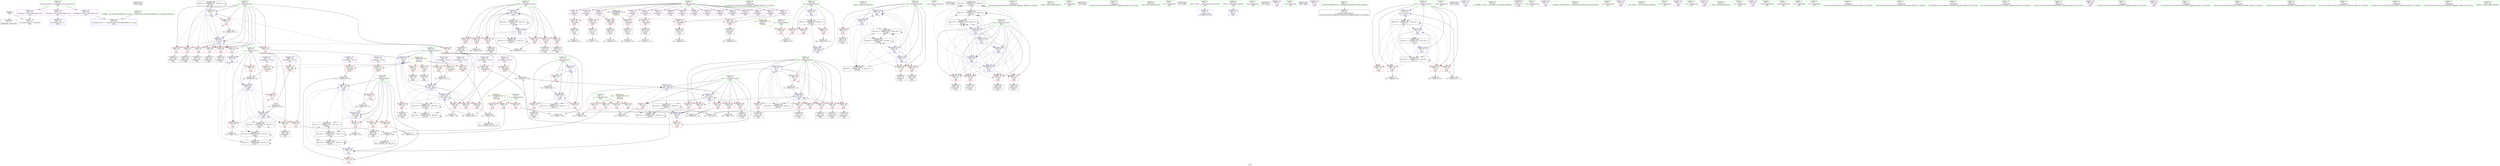 digraph "SVFG" {
	label="SVFG";

	Node0x5630460daef0 [shape=record,color=grey,label="{NodeID: 0\nNullPtr}"];
	Node0x5630460daef0 -> Node0x56304610f020[style=solid];
	Node0x5630460daef0 -> Node0x5630461127c0[style=solid];
	Node0x56304615fb00 [shape=record,color=black,label="{NodeID: 443\n109 = PHI()\n}"];
	Node0x563046136140 [shape=record,color=black,label="{NodeID: 360\nMR_20V_2 = PHI(MR_20V_7, MR_20V_1, )\npts\{81 \}\n}"];
	Node0x563046136140 -> Node0x56304611ac50[style=dashed];
	Node0x563046136140 -> Node0x563046136140[style=dashed];
	Node0x563046110f00 [shape=record,color=red,label="{NodeID: 194\n347\<--90\n\<--dir78\nmain\n}"];
	Node0x563046110f00 -> Node0x563046110bc0[style=solid];
	Node0x5630460e2300 [shape=record,color=purple,label="{NodeID: 111\n264\<--8\narrayidx64\<--s\nmain\n}"];
	Node0x5630460e0e70 [shape=record,color=green,label="{NodeID: 28\n260\<--1\n\<--dummyObj\nCan only get source location for instruction, argument, global var or function.}"];
	Node0x56304611f960 [shape=record,color=grey,label="{NodeID: 305\n315 = Binary(314, 313, )\n}"];
	Node0x56304611f960 -> Node0x56304611baf0[style=solid];
	Node0x5630461125c0 [shape=record,color=blue,label="{NodeID: 222\n429\<--35\nllvm.global_ctors_0\<--\nGlob }"];
	Node0x5630461140e0 [shape=record,color=red,label="{NodeID: 139\n115\<--68\n\<--qq\nmain\n}"];
	Node0x5630461140e0 -> Node0x5630461215e0[style=solid];
	Node0x56304610ed60 [shape=record,color=green,label="{NodeID: 56\n110\<--111\nscanf\<--scanf_field_insensitive\n}"];
	Node0x56304611bbc0 [shape=record,color=blue,label="{NodeID: 250\n88\<--243\nok\<--\nmain\n}"];
	Node0x56304611bbc0 -> Node0x563046116980[style=dashed];
	Node0x56304611bbc0 -> Node0x563046116a50[style=dashed];
	Node0x56304611bbc0 -> Node0x56304611bbc0[style=dashed];
	Node0x56304611bbc0 -> Node0x56304611bc90[style=dashed];
	Node0x56304611bbc0 -> Node0x56304612d140[style=dashed];
	Node0x56304611bbc0 -> Node0x563046137540[style=dashed];
	Node0x56304611bbc0 -> Node0x563046117500[style=dashed];
	Node0x5630461157a0 [shape=record,color=red,label="{NodeID: 167\n173\<--80\n\<--j\nmain\n}"];
	Node0x5630461157a0 -> Node0x56304610f840[style=solid];
	Node0x5630461103a0 [shape=record,color=black,label="{NodeID: 84\n266\<--265\nidxprom65\<--\nmain\n}"];
	Node0x5630460ff620 [shape=record,color=green,label="{NodeID: 1\n7\<--1\n__dso_handle\<--dummyObj\nGlob }"];
	Node0x56304615fc00 [shape=record,color=black,label="{NodeID: 444\n121 = PHI()\n}"];
	Node0x563046136640 [shape=record,color=black,label="{NodeID: 361\nMR_22V_2 = PHI(MR_22V_16, MR_22V_1, )\npts\{83 \}\n}"];
	Node0x563046136640 -> Node0x56304613cf40[style=dashed];
	Node0x563046110fd0 [shape=record,color=red,label="{NodeID: 195\n354\<--90\n\<--dir78\nmain\n}"];
	Node0x563046110fd0 -> Node0x563046110c90[style=solid];
	Node0x5630460e23d0 [shape=record,color=purple,label="{NodeID: 112\n267\<--8\narrayidx66\<--s\nmain\n}"];
	Node0x5630460e23d0 -> Node0x563046111f40[style=solid];
	Node0x5630460e0f40 [shape=record,color=green,label="{NodeID: 29\n273\<--1\n\<--dummyObj\nCan only get source location for instruction, argument, global var or function.}"];
	Node0x56304611fae0 [shape=record,color=grey,label="{NodeID: 306\n324 = cmp(322, 323, )\n}"];
	Node0x5630461126c0 [shape=record,color=blue,label="{NodeID: 223\n430\<--36\nllvm.global_ctors_1\<--_GLOBAL__sub_I_Gennady.Korotkevich_0_0.cpp\nGlob }"];
	Node0x5630461141b0 [shape=record,color=red,label="{NodeID: 140\n119\<--68\n\<--qq\nmain\n}"];
	Node0x56304610edf0 [shape=record,color=green,label="{NodeID: 57\n122\<--123\nprintf\<--printf_field_insensitive\n}"];
	Node0x56304611bc90 [shape=record,color=blue,label="{NodeID: 251\n88\<--273\nok\<--\nmain\n}"];
	Node0x56304611bc90 -> Node0x563046116980[style=dashed];
	Node0x56304611bc90 -> Node0x563046116a50[style=dashed];
	Node0x56304611bc90 -> Node0x56304611bbc0[style=dashed];
	Node0x56304611bc90 -> Node0x56304612d140[style=dashed];
	Node0x56304611bc90 -> Node0x563046137540[style=dashed];
	Node0x56304611bc90 -> Node0x563046117500[style=dashed];
	Node0x563046115870 [shape=record,color=red,label="{NodeID: 168\n186\<--80\n\<--j\nmain\n}"];
	Node0x563046115870 -> Node0x56304610fab0[style=solid];
	Node0x563046110470 [shape=record,color=black,label="{NodeID: 85\n269\<--268\nconv67\<--\nmain\n}"];
	Node0x563046110470 -> Node0x563046121a60[style=solid];
	Node0x563046104200 [shape=record,color=green,label="{NodeID: 2\n10\<--1\n.str\<--dummyObj\nGlob }"];
	Node0x56304615fd00 [shape=record,color=black,label="{NodeID: 445\n125 = PHI()\n}"];
	Node0x563046136b40 [shape=record,color=black,label="{NodeID: 362\nMR_24V_2 = PHI(MR_24V_11, MR_24V_1, )\npts\{85 \}\n}"];
	Node0x563046136b40 -> Node0x56304613d440[style=dashed];
	Node0x5630461110a0 [shape=record,color=red,label="{NodeID: 196\n367\<--90\n\<--dir78\nmain\n}"];
	Node0x5630461110a0 -> Node0x56304611ed60[style=solid];
	Node0x5630460e24a0 [shape=record,color=purple,label="{NodeID: 113\n337\<--8\narrayidx101\<--s\nmain\n}"];
	Node0x5630460e1010 [shape=record,color=green,label="{NodeID: 30\n297\<--1\n\<--dummyObj\nCan only get source location for instruction, argument, global var or function.}"];
	Node0x56304611fc60 [shape=record,color=grey,label="{NodeID: 307\n218 = cmp(217, 219, )\n}"];
	Node0x5630461127c0 [shape=record,color=blue, style = dotted,label="{NodeID: 224\n431\<--3\nllvm.global_ctors_2\<--dummyVal\nGlob }"];
	Node0x563046114280 [shape=record,color=red,label="{NodeID: 141\n408\<--68\n\<--qq\nmain\n}"];
	Node0x563046114280 -> Node0x56304611e5e0[style=solid];
	Node0x56304610ee80 [shape=record,color=green,label="{NodeID: 58\n400\<--401\nputs\<--puts_field_insensitive\n}"];
	Node0x56304611bd60 [shape=record,color=blue,label="{NodeID: 252\n92\<--352\nx82\<--add110\nmain\n}"];
	Node0x56304611bd60 -> Node0x563046111240[style=dashed];
	Node0x56304611bd60 -> Node0x563046111310[style=dashed];
	Node0x56304611bd60 -> Node0x5630461113e0[style=dashed];
	Node0x56304611bd60 -> Node0x5630461114b0[style=dashed];
	Node0x56304611bd60 -> Node0x56304611b880[style=dashed];
	Node0x56304611bd60 -> Node0x56304611bd60[style=dashed];
	Node0x56304611bd60 -> Node0x563046133440[style=dashed];
	Node0x56304611bd60 -> Node0x563046137f40[style=dashed];
	Node0x563046115940 [shape=record,color=red,label="{NodeID: 169\n199\<--80\n\<--j\nmain\n}"];
	Node0x563046115940 -> Node0x56304610fd20[style=solid];
	Node0x563046110540 [shape=record,color=black,label="{NodeID: 86\n276\<--275\nidxprom71\<--\nmain\n}"];
	Node0x5630460db440 [shape=record,color=green,label="{NodeID: 3\n12\<--1\n.str.1\<--dummyObj\nGlob }"];
	Node0x56304615fe00 [shape=record,color=black,label="{NodeID: 446\n137 = PHI()\n}"];
	Node0x563046137040 [shape=record,color=black,label="{NodeID: 363\nMR_26V_2 = PHI(MR_26V_11, MR_26V_1, )\npts\{87 \}\n}"];
	Node0x563046137040 -> Node0x563046117000[style=dashed];
	Node0x563046111170 [shape=record,color=red,label="{NodeID: 197\n307\<--92\n\<--x82\nmain\n}"];
	Node0x563046111170 -> Node0x56304611f660[style=solid];
	Node0x5630460e2570 [shape=record,color=purple,label="{NodeID: 114\n340\<--8\narrayidx103\<--s\nmain\n}"];
	Node0x5630460e2570 -> Node0x563046112350[style=solid];
	Node0x5630460e10e0 [shape=record,color=green,label="{NodeID: 31\n4\<--6\n_ZStL8__ioinit\<--_ZStL8__ioinit_field_insensitive\nGlob }"];
	Node0x5630460e10e0 -> Node0x56304610e6f0[style=solid];
	Node0x56304611fde0 [shape=record,color=grey,label="{NodeID: 308\n320 = cmp(97, 319, )\n}"];
	Node0x5630461128c0 [shape=record,color=blue,label="{NodeID: 225\n64\<--97\nretval\<--\nmain\n}"];
	Node0x563046114350 [shape=record,color=red,label="{NodeID: 142\n129\<--70\n\<--h\nmain\n}"];
	Node0x563046114350 -> Node0x563046121460[style=solid];
	Node0x56304610ef50 [shape=record,color=green,label="{NodeID: 59\n36\<--425\n_GLOBAL__sub_I_Gennady.Korotkevich_0_0.cpp\<--_GLOBAL__sub_I_Gennady.Korotkevich_0_0.cpp_field_insensitive\n}"];
	Node0x56304610ef50 -> Node0x5630461126c0[style=solid];
	Node0x56304611be30 [shape=record,color=blue,label="{NodeID: 253\n94\<--359\ny83\<--add113\nmain\n}"];
	Node0x56304611be30 -> Node0x563046111650[style=dashed];
	Node0x56304611be30 -> Node0x563046111720[style=dashed];
	Node0x56304611be30 -> Node0x5630461117f0[style=dashed];
	Node0x56304611be30 -> Node0x5630461118c0[style=dashed];
	Node0x56304611be30 -> Node0x56304611b950[style=dashed];
	Node0x56304611be30 -> Node0x56304611be30[style=dashed];
	Node0x56304611be30 -> Node0x563046133940[style=dashed];
	Node0x56304611be30 -> Node0x563046138440[style=dashed];
	Node0x563046115a10 [shape=record,color=red,label="{NodeID: 170\n213\<--80\n\<--j\nmain\n}"];
	Node0x563046115a10 -> Node0x56304610ff90[style=solid];
	Node0x563046110610 [shape=record,color=black,label="{NodeID: 87\n283\<--282\nidxprom74\<--\nmain\n}"];
	Node0x5630460dadd0 [shape=record,color=green,label="{NodeID: 4\n14\<--1\nstdin\<--dummyObj\nGlob }"];
	Node0x56304615ff00 [shape=record,color=black,label="{NodeID: 447\n46 = PHI()\n}"];
	Node0x563046137540 [shape=record,color=black,label="{NodeID: 364\nMR_28V_2 = PHI(MR_28V_16, MR_28V_1, )\npts\{89 \}\n}"];
	Node0x563046137540 -> Node0x563046117500[style=dashed];
	Node0x563046111240 [shape=record,color=red,label="{NodeID: 198\n319\<--92\n\<--x82\nmain\n}"];
	Node0x563046111240 -> Node0x56304611fde0[style=solid];
	Node0x563046112d80 [shape=record,color=purple,label="{NodeID: 115\n99\<--10\n\<--.str\nmain\n}"];
	Node0x5630460e11b0 [shape=record,color=green,label="{NodeID: 32\n8\<--9\ns\<--s_field_insensitive\nGlob }"];
	Node0x5630460e11b0 -> Node0x56304610e7c0[style=solid];
	Node0x5630460e11b0 -> Node0x56304610e890[style=solid];
	Node0x5630460e11b0 -> Node0x56304610e960[style=solid];
	Node0x5630460e11b0 -> Node0x56304610ea30[style=solid];
	Node0x5630460e11b0 -> Node0x56304610eb00[style=solid];
	Node0x5630460e11b0 -> Node0x56304610ebd0[style=solid];
	Node0x5630460e11b0 -> Node0x56304610eca0[style=solid];
	Node0x5630460e11b0 -> Node0x5630460e1ef0[style=solid];
	Node0x5630460e11b0 -> Node0x5630460e1fc0[style=solid];
	Node0x5630460e11b0 -> Node0x5630460e2090[style=solid];
	Node0x5630460e11b0 -> Node0x5630460e2160[style=solid];
	Node0x5630460e11b0 -> Node0x5630460e2230[style=solid];
	Node0x5630460e11b0 -> Node0x5630460e2300[style=solid];
	Node0x5630460e11b0 -> Node0x5630460e23d0[style=solid];
	Node0x5630460e11b0 -> Node0x5630460e24a0[style=solid];
	Node0x5630460e11b0 -> Node0x5630460e2570[style=solid];
	Node0x56304611ff60 [shape=record,color=grey,label="{NodeID: 309\n331 = cmp(329, 330, )\n}"];
	Node0x56304611ff60 -> Node0x563045d72020[style=solid];
	Node0x563046112990 [shape=record,color=blue,label="{NodeID: 226\n68\<--113\nqq\<--\nmain\n}"];
	Node0x563046112990 -> Node0x563046134d40[style=dashed];
	Node0x563046114420 [shape=record,color=red,label="{NodeID: 143\n147\<--70\n\<--h\nmain\n}"];
	Node0x563046114420 -> Node0x5630461206e0[style=solid];
	Node0x56304610f020 [shape=record,color=black,label="{NodeID: 60\n2\<--3\ndummyVal\<--dummyVal\n}"];
	Node0x56304611bf00 [shape=record,color=blue,label="{NodeID: 254\n90\<--368\ndir78\<--inc119\nmain\n}"];
	Node0x56304611bf00 -> Node0x563046116b20[style=dashed];
	Node0x56304611bf00 -> Node0x563046110d60[style=dashed];
	Node0x56304611bf00 -> Node0x563046110e30[style=dashed];
	Node0x56304611bf00 -> Node0x563046110f00[style=dashed];
	Node0x56304611bf00 -> Node0x563046110fd0[style=dashed];
	Node0x56304611bf00 -> Node0x5630461110a0[style=dashed];
	Node0x56304611bf00 -> Node0x56304611bf00[style=dashed];
	Node0x56304611bf00 -> Node0x563046132f40[style=dashed];
	Node0x56304611bf00 -> Node0x563046137a40[style=dashed];
	Node0x563046115ae0 [shape=record,color=red,label="{NodeID: 171\n226\<--80\n\<--j\nmain\n}"];
	Node0x563046115ae0 -> Node0x56304611b200[style=solid];
	Node0x5630461106e0 [shape=record,color=black,label="{NodeID: 88\n291\<--290\ntobool\<--\nmain\n}"];
	Node0x5630460e0230 [shape=record,color=green,label="{NodeID: 5\n15\<--1\n.str.2\<--dummyObj\nGlob }"];
	Node0x563046160000 [shape=record,color=black,label="{NodeID: 448\n399 = PHI()\n}"];
	Node0x563046137a40 [shape=record,color=black,label="{NodeID: 365\nMR_30V_2 = PHI(MR_30V_11, MR_30V_1, )\npts\{91 \}\n}"];
	Node0x563046137a40 -> Node0x563046132f40[style=dashed];
	Node0x563046137a40 -> Node0x563046137a40[style=dashed];
	Node0x563046111310 [shape=record,color=red,label="{NodeID: 199\n322\<--92\n\<--x82\nmain\n}"];
	Node0x563046111310 -> Node0x56304611fae0[style=solid];
	Node0x563046112e10 [shape=record,color=purple,label="{NodeID: 116\n100\<--12\n\<--.str.1\nmain\n}"];
	Node0x5630460e1280 [shape=record,color=green,label="{NodeID: 33\n34\<--38\nllvm.global_ctors\<--llvm.global_ctors_field_insensitive\nGlob }"];
	Node0x5630460e1280 -> Node0x563046113ba0[style=solid];
	Node0x5630460e1280 -> Node0x563046113c70[style=solid];
	Node0x5630460e1280 -> Node0x563046113d70[style=solid];
	Node0x5630461200e0 [shape=record,color=grey,label="{NodeID: 310\n204 = cmp(203, 205, )\n}"];
	Node0x563046112a60 [shape=record,color=blue,label="{NodeID: 227\n74\<--97\ni\<--\nmain\n}"];
	Node0x563046112a60 -> Node0x563046114900[style=dashed];
	Node0x563046112a60 -> Node0x5630461149d0[style=dashed];
	Node0x563046112a60 -> Node0x563046114aa0[style=dashed];
	Node0x563046112a60 -> Node0x563046112b30[style=dashed];
	Node0x563046112a60 -> Node0x563046135240[style=dashed];
	Node0x5630461144f0 [shape=record,color=red,label="{NodeID: 144\n249\<--70\n\<--h\nmain\n}"];
	Node0x5630461144f0 -> Node0x563046120b60[style=solid];
	Node0x56304610f0f0 [shape=record,color=black,label="{NodeID: 61\n47\<--48\n\<--_ZNSt8ios_base4InitD1Ev\nCan only get source location for instruction, argument, global var or function.}"];
	Node0x56304611bfd0 [shape=record,color=blue,label="{NodeID: 255\n76\<--375\nans\<--inc123\nmain\n}"];
	Node0x56304611bfd0 -> Node0x56304612bd40[style=dashed];
	Node0x563046115bb0 [shape=record,color=red,label="{NodeID: 172\n301\<--80\n\<--j\nmain\n}"];
	Node0x563046115bb0 -> Node0x56304611b950[style=solid];
	Node0x5630461107b0 [shape=record,color=black,label="{NodeID: 89\n304\<--303\nidxprom84\<--\nmain\n}"];
	Node0x5630460df710 [shape=record,color=green,label="{NodeID: 6\n17\<--1\n.str.3\<--dummyObj\nGlob }"];
	Node0x563046160100 [shape=record,color=black,label="{NodeID: 449\n405 = PHI()\n}"];
	Node0x563046137f40 [shape=record,color=black,label="{NodeID: 366\nMR_32V_2 = PHI(MR_32V_14, MR_32V_1, )\npts\{93 \}\n}"];
	Node0x563046137f40 -> Node0x563046133440[style=dashed];
	Node0x563046137f40 -> Node0x563046137f40[style=dashed];
	Node0x5630461113e0 [shape=record,color=red,label="{NodeID: 200\n335\<--92\n\<--x82\nmain\n}"];
	Node0x5630461113e0 -> Node0x563046110950[style=solid];
	Node0x563046112ea0 [shape=record,color=purple,label="{NodeID: 117\n105\<--15\n\<--.str.2\nmain\n}"];
	Node0x5630460e1350 [shape=record,color=green,label="{NodeID: 34\n39\<--40\n__cxx_global_var_init\<--__cxx_global_var_init_field_insensitive\n}"];
	Node0x563046120260 [shape=record,color=grey,label="{NodeID: 311\n327 = cmp(97, 326, )\n}"];
	Node0x563046112b30 [shape=record,color=blue,label="{NodeID: 228\n74\<--140\ni\<--inc\nmain\n}"];
	Node0x563046112b30 -> Node0x563046114900[style=dashed];
	Node0x563046112b30 -> Node0x5630461149d0[style=dashed];
	Node0x563046112b30 -> Node0x563046114aa0[style=dashed];
	Node0x563046112b30 -> Node0x563046112b30[style=dashed];
	Node0x563046112b30 -> Node0x563046135240[style=dashed];
	Node0x5630461145c0 [shape=record,color=red,label="{NodeID: 145\n323\<--70\n\<--h\nmain\n}"];
	Node0x5630461145c0 -> Node0x56304611fae0[style=solid];
	Node0x56304610f1c0 [shape=record,color=black,label="{NodeID: 62\n63\<--97\nmain_ret\<--\nmain\n}"];
	Node0x56304611c0a0 [shape=record,color=blue,label="{NodeID: 256\n76\<--169\nans\<--\nmain\n}"];
	Node0x56304611c0a0 -> Node0x563046114c40[style=dashed];
	Node0x56304611c0a0 -> Node0x563046114d10[style=dashed];
	Node0x56304611c0a0 -> Node0x563046114de0[style=dashed];
	Node0x56304611c0a0 -> Node0x563046135740[style=dashed];
	Node0x56304611c0a0 -> Node0x56304613c040[style=dashed];
	Node0x563046115c80 [shape=record,color=red,label="{NodeID: 173\n382\<--80\n\<--j\nmain\n}"];
	Node0x563046115c80 -> Node0x56304611ea60[style=solid];
	Node0x563046110880 [shape=record,color=black,label="{NodeID: 90\n311\<--310\nidxprom87\<--\nmain\n}"];
	Node0x5630460df7a0 [shape=record,color=green,label="{NodeID: 7\n19\<--1\nstdout\<--dummyObj\nGlob }"];
	Node0x563046138440 [shape=record,color=black,label="{NodeID: 367\nMR_34V_2 = PHI(MR_34V_14, MR_34V_1, )\npts\{95 \}\n}"];
	Node0x563046138440 -> Node0x563046133940[style=dashed];
	Node0x563046138440 -> Node0x563046138440[style=dashed];
	Node0x5630461114b0 [shape=record,color=red,label="{NodeID: 201\n351\<--92\n\<--x82\nmain\n}"];
	Node0x5630461114b0 -> Node0x56304611eee0[style=solid];
	Node0x563046112f70 [shape=record,color=purple,label="{NodeID: 118\n106\<--17\n\<--.str.3\nmain\n}"];
	Node0x5630460e1420 [shape=record,color=green,label="{NodeID: 35\n43\<--44\n_ZNSt8ios_base4InitC1Ev\<--_ZNSt8ios_base4InitC1Ev_field_insensitive\n}"];
	Node0x5630461203e0 [shape=record,color=grey,label="{NodeID: 312\n387 = cmp(386, 169, )\n}"];
	Node0x563046112c00 [shape=record,color=blue,label="{NodeID: 229\n76\<--97\nans\<--\nmain\n}"];
	Node0x563046112c00 -> Node0x56304613c040[style=dashed];
	Node0x563046114690 [shape=record,color=red,label="{NodeID: 146\n153\<--72\n\<--w\nmain\n}"];
	Node0x563046114690 -> Node0x5630461209e0[style=solid];
	Node0x56304610f290 [shape=record,color=black,label="{NodeID: 63\n101\<--98\ncall\<--\nmain\n}"];
	Node0x56304611c170 [shape=record,color=blue,label="{NodeID: 257\n80\<--383\nj\<--inc127\nmain\n}"];
	Node0x56304611c170 -> Node0x563046115600[style=dashed];
	Node0x56304611c170 -> Node0x5630461156d0[style=dashed];
	Node0x56304611c170 -> Node0x5630461157a0[style=dashed];
	Node0x56304611c170 -> Node0x563046115870[style=dashed];
	Node0x56304611c170 -> Node0x563046115940[style=dashed];
	Node0x56304611c170 -> Node0x563046115a10[style=dashed];
	Node0x56304611c170 -> Node0x563046115ae0[style=dashed];
	Node0x56304611c170 -> Node0x563046115bb0[style=dashed];
	Node0x56304611c170 -> Node0x563046115c80[style=dashed];
	Node0x56304611c170 -> Node0x56304611ac50[style=dashed];
	Node0x56304611c170 -> Node0x56304611c170[style=dashed];
	Node0x56304611c170 -> Node0x563046136140[style=dashed];
	Node0x563046115d50 [shape=record,color=red,label="{NodeID: 174\n228\<--82\n\<--dir\nmain\n}"];
	Node0x563046115d50 -> Node0x563046110130[style=solid];
	Node0x563046110950 [shape=record,color=black,label="{NodeID: 91\n336\<--335\nidxprom100\<--\nmain\n}"];
	Node0x5630460df830 [shape=record,color=green,label="{NodeID: 8\n20\<--1\n.str.4\<--dummyObj\nGlob }"];
	Node0x563046111580 [shape=record,color=red,label="{NodeID: 202\n314\<--94\n\<--y83\nmain\n}"];
	Node0x563046111580 -> Node0x56304611f960[style=solid];
	Node0x563046113040 [shape=record,color=purple,label="{NodeID: 119\n108\<--20\n\<--.str.4\nmain\n}"];
	Node0x5630460e14f0 [shape=record,color=green,label="{NodeID: 36\n49\<--50\n__cxa_atexit\<--__cxa_atexit_field_insensitive\n}"];
	Node0x563046120560 [shape=record,color=grey,label="{NodeID: 313\n164 = cmp(163, 165, )\n}"];
	Node0x563046112cd0 [shape=record,color=blue,label="{NodeID: 230\n78\<--97\ni9\<--\nmain\n}"];
	Node0x563046112cd0 -> Node0x563046114eb0[style=dashed];
	Node0x563046112cd0 -> Node0x563046114f80[style=dashed];
	Node0x563046112cd0 -> Node0x563046115050[style=dashed];
	Node0x563046112cd0 -> Node0x563046115120[style=dashed];
	Node0x563046112cd0 -> Node0x5630461151f0[style=dashed];
	Node0x563046112cd0 -> Node0x5630461152c0[style=dashed];
	Node0x563046112cd0 -> Node0x563046115390[style=dashed];
	Node0x563046112cd0 -> Node0x563046115460[style=dashed];
	Node0x563046112cd0 -> Node0x563046115530[style=dashed];
	Node0x563046112cd0 -> Node0x56304611c240[style=dashed];
	Node0x563046112cd0 -> Node0x563046135c40[style=dashed];
	Node0x563046114760 [shape=record,color=red,label="{NodeID: 147\n256\<--72\n\<--w\nmain\n}"];
	Node0x563046114760 -> Node0x563046121760[style=solid];
	Node0x56304610f360 [shape=record,color=black,label="{NodeID: 64\n107\<--104\ncall1\<--\nmain\n}"];
	Node0x563046148d70 [shape=record,color=yellow,style=double,label="{NodeID: 424\n36V_1 = ENCHI(MR_36V_0)\npts\{90000 \}\nFun[main]}"];
	Node0x563046148d70 -> Node0x563046111990[style=dashed];
	Node0x563046148d70 -> Node0x563046111a60[style=dashed];
	Node0x563046148d70 -> Node0x563046111b30[style=dashed];
	Node0x563046148d70 -> Node0x563046111c00[style=dashed];
	Node0x563046148d70 -> Node0x563046111cd0[style=dashed];
	Node0x563046148d70 -> Node0x563046111f40[style=dashed];
	Node0x563046148d70 -> Node0x563046112350[style=dashed];
	Node0x56304611c240 [shape=record,color=blue,label="{NodeID: 258\n78\<--392\ni9\<--inc133\nmain\n}"];
	Node0x56304611c240 -> Node0x563046114eb0[style=dashed];
	Node0x56304611c240 -> Node0x563046114f80[style=dashed];
	Node0x56304611c240 -> Node0x563046115050[style=dashed];
	Node0x56304611c240 -> Node0x563046115120[style=dashed];
	Node0x56304611c240 -> Node0x5630461151f0[style=dashed];
	Node0x56304611c240 -> Node0x5630461152c0[style=dashed];
	Node0x56304611c240 -> Node0x563046115390[style=dashed];
	Node0x56304611c240 -> Node0x563046115460[style=dashed];
	Node0x56304611c240 -> Node0x563046115530[style=dashed];
	Node0x56304611c240 -> Node0x56304611c240[style=dashed];
	Node0x56304611c240 -> Node0x563046135c40[style=dashed];
	Node0x563046115e20 [shape=record,color=red,label="{NodeID: 175\n235\<--82\n\<--dir\nmain\n}"];
	Node0x563046115e20 -> Node0x563046110200[style=solid];
	Node0x563046110a20 [shape=record,color=black,label="{NodeID: 92\n339\<--338\nidxprom102\<--\nmain\n}"];
	Node0x5630460de7e0 [shape=record,color=green,label="{NodeID: 9\n22\<--1\n.str.5\<--dummyObj\nGlob }"];
	Node0x563046111650 [shape=record,color=red,label="{NodeID: 203\n326\<--94\n\<--y83\nmain\n}"];
	Node0x563046111650 -> Node0x563046120260[style=solid];
	Node0x563046113110 [shape=record,color=purple,label="{NodeID: 120\n120\<--22\n\<--.str.5\nmain\n}"];
	Node0x5630460e15c0 [shape=record,color=green,label="{NodeID: 37\n48\<--54\n_ZNSt8ios_base4InitD1Ev\<--_ZNSt8ios_base4InitD1Ev_field_insensitive\n}"];
	Node0x5630460e15c0 -> Node0x56304610f0f0[style=solid];
	Node0x5630461206e0 [shape=record,color=grey,label="{NodeID: 314\n148 = cmp(146, 147, )\n}"];
	Node0x56304611ac50 [shape=record,color=blue,label="{NodeID: 231\n80\<--97\nj\<--\nmain\n}"];
	Node0x56304611ac50 -> Node0x563046115600[style=dashed];
	Node0x56304611ac50 -> Node0x5630461156d0[style=dashed];
	Node0x56304611ac50 -> Node0x5630461157a0[style=dashed];
	Node0x56304611ac50 -> Node0x563046115870[style=dashed];
	Node0x56304611ac50 -> Node0x563046115940[style=dashed];
	Node0x56304611ac50 -> Node0x563046115a10[style=dashed];
	Node0x56304611ac50 -> Node0x563046115ae0[style=dashed];
	Node0x56304611ac50 -> Node0x563046115bb0[style=dashed];
	Node0x56304611ac50 -> Node0x563046115c80[style=dashed];
	Node0x56304611ac50 -> Node0x56304611ac50[style=dashed];
	Node0x56304611ac50 -> Node0x56304611c170[style=dashed];
	Node0x56304611ac50 -> Node0x563046136140[style=dashed];
	Node0x563046114830 [shape=record,color=red,label="{NodeID: 148\n330\<--72\n\<--w\nmain\n}"];
	Node0x563046114830 -> Node0x56304611ff60[style=solid];
	Node0x56304610f430 [shape=record,color=black,label="{NodeID: 65\n133\<--132\nidxprom\<--\nmain\n}"];
	Node0x56304611c310 [shape=record,color=blue,label="{NodeID: 259\n68\<--409\nqq\<--inc142\nmain\n}"];
	Node0x56304611c310 -> Node0x563046134d40[style=dashed];
	Node0x563046115ef0 [shape=record,color=red,label="{NodeID: 176\n275\<--82\n\<--dir\nmain\n}"];
	Node0x563046115ef0 -> Node0x563046110540[style=solid];
	Node0x563046110af0 [shape=record,color=black,label="{NodeID: 93\n342\<--341\nconv104\<--\nmain\n}"];
	Node0x563046110af0 -> Node0x563046120ce0[style=solid];
	Node0x5630460de870 [shape=record,color=green,label="{NodeID: 10\n24\<--1\n.str.6\<--dummyObj\nGlob }"];
	Node0x563046111720 [shape=record,color=red,label="{NodeID: 204\n329\<--94\n\<--y83\nmain\n}"];
	Node0x563046111720 -> Node0x56304611ff60[style=solid];
	Node0x5630461131e0 [shape=record,color=purple,label="{NodeID: 121\n124\<--24\n\<--.str.6\nmain\n}"];
	Node0x5630460e1690 [shape=record,color=green,label="{NodeID: 38\n61\<--62\nmain\<--main_field_insensitive\n}"];
	Node0x563046120860 [shape=record,color=grey,label="{NodeID: 315\n178 = cmp(177, 179, )\n}"];
	Node0x56304611ad20 [shape=record,color=blue,label="{NodeID: 232\n82\<--169\ndir\<--\nmain\n}"];
	Node0x56304611ad20 -> Node0x563046115d50[style=dashed];
	Node0x56304611ad20 -> Node0x563046115e20[style=dashed];
	Node0x56304611ad20 -> Node0x563046115ef0[style=dashed];
	Node0x56304611ad20 -> Node0x563046115fc0[style=dashed];
	Node0x56304611ad20 -> Node0x56304611adf0[style=dashed];
	Node0x56304611ad20 -> Node0x56304611aec0[style=dashed];
	Node0x56304611ad20 -> Node0x56304611af90[style=dashed];
	Node0x56304611ad20 -> Node0x56304611b060[style=dashed];
	Node0x56304611ad20 -> Node0x56304612c240[style=dashed];
	Node0x56304611ad20 -> Node0x563046136640[style=dashed];
	Node0x56304611ad20 -> Node0x56304613cf40[style=dashed];
	Node0x563046114900 [shape=record,color=red,label="{NodeID: 149\n128\<--74\n\<--i\nmain\n}"];
	Node0x563046114900 -> Node0x563046121460[style=solid];
	Node0x56304610f500 [shape=record,color=black,label="{NodeID: 66\n157\<--156\nidxprom16\<--\nmain\n}"];
	Node0x563046115fc0 [shape=record,color=red,label="{NodeID: 177\n282\<--82\n\<--dir\nmain\n}"];
	Node0x563046115fc0 -> Node0x563046110610[style=solid];
	Node0x563046110bc0 [shape=record,color=black,label="{NodeID: 94\n348\<--347\nidxprom108\<--\nmain\n}"];
	Node0x5630460de940 [shape=record,color=green,label="{NodeID: 11\n26\<--1\n.str.7\<--dummyObj\nGlob }"];
	Node0x5630461117f0 [shape=record,color=red,label="{NodeID: 205\n338\<--94\n\<--y83\nmain\n}"];
	Node0x5630461117f0 -> Node0x563046110a20[style=solid];
	Node0x5630461132b0 [shape=record,color=purple,label="{NodeID: 122\n136\<--26\n\<--.str.7\nmain\n}"];
	Node0x5630460e1760 [shape=record,color=green,label="{NodeID: 39\n64\<--65\nretval\<--retval_field_insensitive\nmain\n}"];
	Node0x5630460e1760 -> Node0x5630461128c0[style=solid];
	Node0x5630461209e0 [shape=record,color=grey,label="{NodeID: 316\n154 = cmp(152, 153, )\n}"];
	Node0x56304611adf0 [shape=record,color=blue,label="{NodeID: 233\n82\<--113\ndir\<--\nmain\n}"];
	Node0x56304611adf0 -> Node0x563046115d50[style=dashed];
	Node0x56304611adf0 -> Node0x563046115e20[style=dashed];
	Node0x56304611adf0 -> Node0x563046115ef0[style=dashed];
	Node0x56304611adf0 -> Node0x563046115fc0[style=dashed];
	Node0x56304611adf0 -> Node0x56304611aec0[style=dashed];
	Node0x56304611adf0 -> Node0x56304611af90[style=dashed];
	Node0x56304611adf0 -> Node0x56304611b060[style=dashed];
	Node0x56304611adf0 -> Node0x56304612c240[style=dashed];
	Node0x56304611adf0 -> Node0x563046136640[style=dashed];
	Node0x56304611adf0 -> Node0x56304613cf40[style=dashed];
	Node0x5630461149d0 [shape=record,color=red,label="{NodeID: 150\n132\<--74\n\<--i\nmain\n}"];
	Node0x5630461149d0 -> Node0x56304610f430[style=solid];
	Node0x56304610f5d0 [shape=record,color=black,label="{NodeID: 67\n160\<--159\nidxprom18\<--\nmain\n}"];
	Node0x563046116090 [shape=record,color=red,label="{NodeID: 178\n232\<--84\n\<--x\nmain\n}"];
	Node0x563046116090 -> Node0x56304611e8e0[style=solid];
	Node0x563046110c90 [shape=record,color=black,label="{NodeID: 95\n355\<--354\nidxprom111\<--\nmain\n}"];
	Node0x5630460df3a0 [shape=record,color=green,label="{NodeID: 12\n28\<--1\n_ZL2dx\<--dummyObj\nGlob }"];
	Node0x5630461118c0 [shape=record,color=red,label="{NodeID: 206\n358\<--94\n\<--y83\nmain\n}"];
	Node0x5630461118c0 -> Node0x56304611f1e0[style=solid];
	Node0x563046113380 [shape=record,color=purple,label="{NodeID: 123\n230\<--28\narrayidx54\<--_ZL2dx\nmain\n}"];
	Node0x563046113380 -> Node0x563046111da0[style=solid];
	Node0x5630460e1830 [shape=record,color=green,label="{NodeID: 40\n66\<--67\ntt\<--tt_field_insensitive\nmain\n}"];
	Node0x5630460e1830 -> Node0x563046114010[style=solid];
	Node0x563046120b60 [shape=record,color=grey,label="{NodeID: 317\n250 = cmp(248, 249, )\n}"];
	Node0x56304611aec0 [shape=record,color=blue,label="{NodeID: 234\n82\<--97\ndir\<--\nmain\n}"];
	Node0x56304611aec0 -> Node0x563046115d50[style=dashed];
	Node0x56304611aec0 -> Node0x563046115e20[style=dashed];
	Node0x56304611aec0 -> Node0x563046115ef0[style=dashed];
	Node0x56304611aec0 -> Node0x563046115fc0[style=dashed];
	Node0x56304611aec0 -> Node0x56304611af90[style=dashed];
	Node0x56304611aec0 -> Node0x56304611b060[style=dashed];
	Node0x56304611aec0 -> Node0x56304612c240[style=dashed];
	Node0x56304611aec0 -> Node0x563046136640[style=dashed];
	Node0x56304611aec0 -> Node0x56304613cf40[style=dashed];
	Node0x563046114aa0 [shape=record,color=red,label="{NodeID: 151\n139\<--74\n\<--i\nmain\n}"];
	Node0x563046114aa0 -> Node0x56304611f360[style=solid];
	Node0x56304610f6a0 [shape=record,color=black,label="{NodeID: 68\n163\<--162\nconv\<--\nmain\n}"];
	Node0x56304610f6a0 -> Node0x563046120560[style=solid];
	Node0x563046116160 [shape=record,color=red,label="{NodeID: 179\n245\<--84\n\<--x\nmain\n}"];
	Node0x563046116160 -> Node0x563046121160[style=solid];
	Node0x56304610e550 [shape=record,color=black,label="{NodeID: 96\n363\<--362\ntobool115\<--\nmain\n}"];
	Node0x5630460df470 [shape=record,color=green,label="{NodeID: 13\n29\<--1\n_ZL2dy\<--dummyObj\nGlob }"];
	Node0x563045d72020 [shape=record,color=black,label="{NodeID: 290\n333 = PHI(260, 260, 260, 331, )\n}"];
	Node0x563046111990 [shape=record,color=red,label="{NodeID: 207\n162\<--161\n\<--arrayidx19\nmain\n}"];
	Node0x563046111990 -> Node0x56304610f6a0[style=solid];
	Node0x563046113450 [shape=record,color=purple,label="{NodeID: 124\n277\<--28\narrayidx72\<--_ZL2dx\nmain\n}"];
	Node0x563046113450 -> Node0x563046112010[style=solid];
	Node0x5630460e1900 [shape=record,color=green,label="{NodeID: 41\n68\<--69\nqq\<--qq_field_insensitive\nmain\n}"];
	Node0x5630460e1900 -> Node0x5630461140e0[style=solid];
	Node0x5630460e1900 -> Node0x5630461141b0[style=solid];
	Node0x5630460e1900 -> Node0x563046114280[style=solid];
	Node0x5630460e1900 -> Node0x563046112990[style=solid];
	Node0x5630460e1900 -> Node0x56304611c310[style=solid];
	Node0x563046120ce0 [shape=record,color=grey,label="{NodeID: 318\n343 = cmp(342, 165, )\n}"];
	Node0x56304611af90 [shape=record,color=blue,label="{NodeID: 235\n82\<--208\ndir\<--\nmain\n}"];
	Node0x56304611af90 -> Node0x563046115d50[style=dashed];
	Node0x56304611af90 -> Node0x563046115e20[style=dashed];
	Node0x56304611af90 -> Node0x563046115ef0[style=dashed];
	Node0x56304611af90 -> Node0x563046115fc0[style=dashed];
	Node0x56304611af90 -> Node0x56304611b060[style=dashed];
	Node0x56304611af90 -> Node0x56304612c240[style=dashed];
	Node0x56304611af90 -> Node0x563046136640[style=dashed];
	Node0x56304611af90 -> Node0x56304613cf40[style=dashed];
	Node0x563046114b70 [shape=record,color=red,label="{NodeID: 152\n374\<--76\n\<--ans\nmain\n}"];
	Node0x563046114b70 -> Node0x56304611ebe0[style=solid];
	Node0x56304610f770 [shape=record,color=black,label="{NodeID: 69\n171\<--170\nidxprom21\<--\nmain\n}"];
	Node0x563046116230 [shape=record,color=red,label="{NodeID: 180\n248\<--84\n\<--x\nmain\n}"];
	Node0x563046116230 -> Node0x563046120b60[style=solid];
	Node0x56304610e620 [shape=record,color=black,label="{NodeID: 97\n372\<--371\ntobool121\<--\nmain\n}"];
	Node0x5630460df540 [shape=record,color=green,label="{NodeID: 14\n30\<--1\n.str.8\<--dummyObj\nGlob }"];
	Node0x56304611dfc0 [shape=record,color=black,label="{NodeID: 291\n259 = PHI(260, 260, 260, 257, )\n}"];
	Node0x563046111a60 [shape=record,color=red,label="{NodeID: 208\n176\<--175\n\<--arrayidx24\nmain\n}"];
	Node0x563046111a60 -> Node0x56304610f910[style=solid];
	Node0x563046113520 [shape=record,color=purple,label="{NodeID: 125\n305\<--28\narrayidx85\<--_ZL2dx\nmain\n}"];
	Node0x563046113520 -> Node0x5630461121b0[style=solid];
	Node0x5630460e19d0 [shape=record,color=green,label="{NodeID: 42\n70\<--71\nh\<--h_field_insensitive\nmain\n}"];
	Node0x5630460e19d0 -> Node0x563046114350[style=solid];
	Node0x5630460e19d0 -> Node0x563046114420[style=solid];
	Node0x5630460e19d0 -> Node0x5630461144f0[style=solid];
	Node0x5630460e19d0 -> Node0x5630461145c0[style=solid];
	Node0x563046120e60 [shape=record,color=grey,label="{NodeID: 319\n396 = cmp(395, 169, )\n}"];
	Node0x56304611b060 [shape=record,color=blue,label="{NodeID: 236\n82\<--222\ndir\<--\nmain\n}"];
	Node0x56304611b060 -> Node0x563046115d50[style=dashed];
	Node0x56304611b060 -> Node0x563046115e20[style=dashed];
	Node0x56304611b060 -> Node0x563046115ef0[style=dashed];
	Node0x56304611b060 -> Node0x563046115fc0[style=dashed];
	Node0x56304611b060 -> Node0x56304612c240[style=dashed];
	Node0x56304611b060 -> Node0x563046136640[style=dashed];
	Node0x56304611b060 -> Node0x56304613cf40[style=dashed];
	Node0x563046114c40 [shape=record,color=red,label="{NodeID: 153\n386\<--76\n\<--ans\nmain\n}"];
	Node0x563046114c40 -> Node0x5630461203e0[style=solid];
	Node0x56304610f840 [shape=record,color=black,label="{NodeID: 70\n174\<--173\nidxprom23\<--\nmain\n}"];
	Node0x563046116300 [shape=record,color=red,label="{NodeID: 181\n262\<--84\n\<--x\nmain\n}"];
	Node0x563046116300 -> Node0x5630461102d0[style=solid];
	Node0x56304610e6f0 [shape=record,color=purple,label="{NodeID: 98\n45\<--4\n\<--_ZStL8__ioinit\n__cxx_global_var_init\n}"];
	Node0x5630460df610 [shape=record,color=green,label="{NodeID: 15\n32\<--1\n.str.9\<--dummyObj\nGlob }"];
	Node0x56304611e5e0 [shape=record,color=grey,label="{NodeID: 292\n409 = Binary(408, 113, )\n}"];
	Node0x56304611e5e0 -> Node0x56304611c310[style=solid];
	Node0x563046111b30 [shape=record,color=red,label="{NodeID: 209\n189\<--188\n\<--arrayidx32\nmain\n}"];
	Node0x563046111b30 -> Node0x56304610fb80[style=solid];
	Node0x5630461135f0 [shape=record,color=purple,label="{NodeID: 126\n349\<--28\narrayidx109\<--_ZL2dx\nmain\n}"];
	Node0x5630461135f0 -> Node0x563046112420[style=solid];
	Node0x5630460e1aa0 [shape=record,color=green,label="{NodeID: 43\n72\<--73\nw\<--w_field_insensitive\nmain\n}"];
	Node0x5630460e1aa0 -> Node0x563046114690[style=solid];
	Node0x5630460e1aa0 -> Node0x563046114760[style=solid];
	Node0x5630460e1aa0 -> Node0x563046114830[style=solid];
	Node0x563046120fe0 [shape=record,color=grey,label="{NodeID: 320\n191 = cmp(190, 192, )\n}"];
	Node0x56304611b130 [shape=record,color=blue,label="{NodeID: 237\n84\<--224\nx\<--\nmain\n}"];
	Node0x56304611b130 -> Node0x563046116090[style=dashed];
	Node0x56304611b130 -> Node0x56304611b2d0[style=dashed];
	Node0x563046114d10 [shape=record,color=red,label="{NodeID: 154\n395\<--76\n\<--ans\nmain\n}"];
	Node0x563046114d10 -> Node0x563046120e60[style=solid];
	Node0x56304610f910 [shape=record,color=black,label="{NodeID: 71\n177\<--176\nconv25\<--\nmain\n}"];
	Node0x56304610f910 -> Node0x563046120860[style=solid];
	Node0x5630461163d0 [shape=record,color=red,label="{NodeID: 182\n279\<--84\n\<--x\nmain\n}"];
	Node0x5630461163d0 -> Node0x56304611f7e0[style=solid];
	Node0x56304610e7c0 [shape=record,color=purple,label="{NodeID: 99\n134\<--8\narrayidx\<--s\nmain\n}"];
	Node0x5630460db090 [shape=record,color=green,label="{NodeID: 16\n35\<--1\n\<--dummyObj\nCan only get source location for instruction, argument, global var or function.}"];
	Node0x56304611e760 [shape=record,color=grey,label="{NodeID: 293\n392 = Binary(391, 113, )\n}"];
	Node0x56304611e760 -> Node0x56304611c240[style=solid];
	Node0x563046111c00 [shape=record,color=red,label="{NodeID: 210\n202\<--201\n\<--arrayidx40\nmain\n}"];
	Node0x563046111c00 -> Node0x56304610fdf0[style=solid];
	Node0x5630461136c0 [shape=record,color=purple,label="{NodeID: 127\n237\<--29\narrayidx56\<--_ZL2dy\nmain\n}"];
	Node0x5630461136c0 -> Node0x563046111e70[style=solid];
	Node0x5630460e1b70 [shape=record,color=green,label="{NodeID: 44\n74\<--75\ni\<--i_field_insensitive\nmain\n}"];
	Node0x5630460e1b70 -> Node0x563046114900[style=solid];
	Node0x5630460e1b70 -> Node0x5630461149d0[style=solid];
	Node0x5630460e1b70 -> Node0x563046114aa0[style=solid];
	Node0x5630460e1b70 -> Node0x563046112a60[style=solid];
	Node0x5630460e1b70 -> Node0x563046112b30[style=solid];
	Node0x563046121160 [shape=record,color=grey,label="{NodeID: 321\n246 = cmp(97, 245, )\n}"];
	Node0x56304611b200 [shape=record,color=blue,label="{NodeID: 238\n86\<--226\ny\<--\nmain\n}"];
	Node0x56304611b200 -> Node0x5630461164a0[style=dashed];
	Node0x56304611b200 -> Node0x56304611b3a0[style=dashed];
	Node0x563046114de0 [shape=record,color=red,label="{NodeID: 155\n403\<--76\n\<--ans\nmain\n}"];
	Node0x56304610f9e0 [shape=record,color=black,label="{NodeID: 72\n184\<--183\nidxprom29\<--\nmain\n}"];
	Node0x5630461164a0 [shape=record,color=red,label="{NodeID: 183\n239\<--86\n\<--y\nmain\n}"];
	Node0x5630461164a0 -> Node0x56304611f060[style=solid];
	Node0x56304610e890 [shape=record,color=purple,label="{NodeID: 100\n135\<--8\narraydecay\<--s\nmain\n}"];
	Node0x5630460db160 [shape=record,color=green,label="{NodeID: 17\n97\<--1\n\<--dummyObj\nCan only get source location for instruction, argument, global var or function.}"];
	Node0x56304611e8e0 [shape=record,color=grey,label="{NodeID: 294\n233 = Binary(232, 231, )\n}"];
	Node0x56304611e8e0 -> Node0x56304611b2d0[style=solid];
	Node0x563046111cd0 [shape=record,color=red,label="{NodeID: 211\n216\<--215\n\<--arrayidx48\nmain\n}"];
	Node0x563046111cd0 -> Node0x563046110060[style=solid];
	Node0x563046113790 [shape=record,color=purple,label="{NodeID: 128\n284\<--29\narrayidx75\<--_ZL2dy\nmain\n}"];
	Node0x563046113790 -> Node0x5630461120e0[style=solid];
	Node0x5630460e1c40 [shape=record,color=green,label="{NodeID: 45\n76\<--77\nans\<--ans_field_insensitive\nmain\n}"];
	Node0x5630460e1c40 -> Node0x563046114b70[style=solid];
	Node0x5630460e1c40 -> Node0x563046114c40[style=solid];
	Node0x5630460e1c40 -> Node0x563046114d10[style=solid];
	Node0x5630460e1c40 -> Node0x563046114de0[style=solid];
	Node0x5630460e1c40 -> Node0x563046112c00[style=solid];
	Node0x5630460e1c40 -> Node0x56304611bfd0[style=solid];
	Node0x5630460e1c40 -> Node0x56304611c0a0[style=solid];
	Node0x5630461212e0 [shape=record,color=grey,label="{NodeID: 322\n253 = cmp(97, 252, )\n}"];
	Node0x56304611b2d0 [shape=record,color=blue,label="{NodeID: 239\n84\<--233\nx\<--add\nmain\n}"];
	Node0x56304611b2d0 -> Node0x563046116160[style=dashed];
	Node0x56304611b2d0 -> Node0x563046116230[style=dashed];
	Node0x56304611b2d0 -> Node0x563046116300[style=dashed];
	Node0x56304611b2d0 -> Node0x5630461163d0[style=dashed];
	Node0x56304611b2d0 -> Node0x56304611b610[style=dashed];
	Node0x56304611b2d0 -> Node0x56304612c740[style=dashed];
	Node0x56304611b2d0 -> Node0x563046136b40[style=dashed];
	Node0x56304611b2d0 -> Node0x56304613d440[style=dashed];
	Node0x563046114eb0 [shape=record,color=red,label="{NodeID: 156\n146\<--78\n\<--i9\nmain\n}"];
	Node0x563046114eb0 -> Node0x5630461206e0[style=solid];
	Node0x56304610fab0 [shape=record,color=black,label="{NodeID: 73\n187\<--186\nidxprom31\<--\nmain\n}"];
	Node0x563046132f40 [shape=record,color=black,label="{NodeID: 350\nMR_30V_4 = PHI(MR_30V_5, MR_30V_3, )\npts\{91 \}\n}"];
	Node0x563046132f40 -> Node0x56304611b7b0[style=dashed];
	Node0x563046132f40 -> Node0x563046132f40[style=dashed];
	Node0x563046132f40 -> Node0x563046137a40[style=dashed];
	Node0x563046116570 [shape=record,color=red,label="{NodeID: 184\n252\<--86\n\<--y\nmain\n}"];
	Node0x563046116570 -> Node0x5630461212e0[style=solid];
	Node0x56304610e960 [shape=record,color=purple,label="{NodeID: 101\n158\<--8\narrayidx17\<--s\nmain\n}"];
	Node0x5630460db230 [shape=record,color=green,label="{NodeID: 18\n113\<--1\n\<--dummyObj\nCan only get source location for instruction, argument, global var or function.}"];
	Node0x56304611ea60 [shape=record,color=grey,label="{NodeID: 295\n383 = Binary(382, 113, )\n}"];
	Node0x56304611ea60 -> Node0x56304611c170[style=solid];
	Node0x563046111da0 [shape=record,color=red,label="{NodeID: 212\n231\<--230\n\<--arrayidx54\nmain\n}"];
	Node0x563046111da0 -> Node0x56304611e8e0[style=solid];
	Node0x563046113860 [shape=record,color=purple,label="{NodeID: 129\n312\<--29\narrayidx88\<--_ZL2dy\nmain\n}"];
	Node0x563046113860 -> Node0x563046112280[style=solid];
	Node0x5630460e1d10 [shape=record,color=green,label="{NodeID: 46\n78\<--79\ni9\<--i9_field_insensitive\nmain\n}"];
	Node0x5630460e1d10 -> Node0x563046114eb0[style=solid];
	Node0x5630460e1d10 -> Node0x563046114f80[style=solid];
	Node0x5630460e1d10 -> Node0x563046115050[style=solid];
	Node0x5630460e1d10 -> Node0x563046115120[style=solid];
	Node0x5630460e1d10 -> Node0x5630461151f0[style=solid];
	Node0x5630460e1d10 -> Node0x5630461152c0[style=solid];
	Node0x5630460e1d10 -> Node0x563046115390[style=solid];
	Node0x5630460e1d10 -> Node0x563046115460[style=solid];
	Node0x5630460e1d10 -> Node0x563046115530[style=solid];
	Node0x5630460e1d10 -> Node0x563046112cd0[style=solid];
	Node0x5630460e1d10 -> Node0x56304611c240[style=solid];
	Node0x563046121460 [shape=record,color=grey,label="{NodeID: 323\n130 = cmp(128, 129, )\n}"];
	Node0x56304611b3a0 [shape=record,color=blue,label="{NodeID: 240\n86\<--240\ny\<--add57\nmain\n}"];
	Node0x56304611b3a0 -> Node0x563046116570[style=dashed];
	Node0x56304611b3a0 -> Node0x563046116640[style=dashed];
	Node0x56304611b3a0 -> Node0x563046116710[style=dashed];
	Node0x56304611b3a0 -> Node0x5630461167e0[style=dashed];
	Node0x56304611b3a0 -> Node0x56304611b6e0[style=dashed];
	Node0x56304611b3a0 -> Node0x56304612cc40[style=dashed];
	Node0x56304611b3a0 -> Node0x563046137040[style=dashed];
	Node0x56304611b3a0 -> Node0x563046117000[style=dashed];
	Node0x563046114f80 [shape=record,color=red,label="{NodeID: 157\n156\<--78\n\<--i9\nmain\n}"];
	Node0x563046114f80 -> Node0x56304610f500[style=solid];
	Node0x56304610fb80 [shape=record,color=black,label="{NodeID: 74\n190\<--189\nconv33\<--\nmain\n}"];
	Node0x56304610fb80 -> Node0x563046120fe0[style=solid];
	Node0x563046133440 [shape=record,color=black,label="{NodeID: 351\nMR_32V_4 = PHI(MR_32V_5, MR_32V_3, )\npts\{93 \}\n}"];
	Node0x563046133440 -> Node0x56304611b880[style=dashed];
	Node0x563046133440 -> Node0x563046133440[style=dashed];
	Node0x563046133440 -> Node0x563046137f40[style=dashed];
	Node0x563046116640 [shape=record,color=red,label="{NodeID: 185\n255\<--86\n\<--y\nmain\n}"];
	Node0x563046116640 -> Node0x563046121760[style=solid];
	Node0x56304610ea30 [shape=record,color=purple,label="{NodeID: 102\n161\<--8\narrayidx19\<--s\nmain\n}"];
	Node0x56304610ea30 -> Node0x563046111990[style=solid];
	Node0x5630460db300 [shape=record,color=green,label="{NodeID: 19\n165\<--1\n\<--dummyObj\nCan only get source location for instruction, argument, global var or function.}"];
	Node0x56304613c040 [shape=record,color=black,label="{NodeID: 379\nMR_16V_4 = PHI(MR_16V_10, MR_16V_3, )\npts\{77 \}\n}"];
	Node0x56304613c040 -> Node0x563046114b70[style=dashed];
	Node0x56304613c040 -> Node0x563046114c40[style=dashed];
	Node0x56304613c040 -> Node0x563046114d10[style=dashed];
	Node0x56304613c040 -> Node0x563046114de0[style=dashed];
	Node0x56304613c040 -> Node0x56304611bfd0[style=dashed];
	Node0x56304613c040 -> Node0x56304611c0a0[style=dashed];
	Node0x56304613c040 -> Node0x56304612bd40[style=dashed];
	Node0x56304613c040 -> Node0x563046135740[style=dashed];
	Node0x56304613c040 -> Node0x56304613c040[style=dashed];
	Node0x56304611ebe0 [shape=record,color=grey,label="{NodeID: 296\n375 = Binary(374, 113, )\n}"];
	Node0x56304611ebe0 -> Node0x56304611bfd0[style=solid];
	Node0x563046111e70 [shape=record,color=red,label="{NodeID: 213\n238\<--237\n\<--arrayidx56\nmain\n}"];
	Node0x563046111e70 -> Node0x56304611f060[style=solid];
	Node0x563046113930 [shape=record,color=purple,label="{NodeID: 130\n356\<--29\narrayidx112\<--_ZL2dy\nmain\n}"];
	Node0x563046113930 -> Node0x5630461124f0[style=solid];
	Node0x5630460e1de0 [shape=record,color=green,label="{NodeID: 47\n80\<--81\nj\<--j_field_insensitive\nmain\n}"];
	Node0x5630460e1de0 -> Node0x563046115600[style=solid];
	Node0x5630460e1de0 -> Node0x5630461156d0[style=solid];
	Node0x5630460e1de0 -> Node0x5630461157a0[style=solid];
	Node0x5630460e1de0 -> Node0x563046115870[style=solid];
	Node0x5630460e1de0 -> Node0x563046115940[style=solid];
	Node0x5630460e1de0 -> Node0x563046115a10[style=solid];
	Node0x5630460e1de0 -> Node0x563046115ae0[style=solid];
	Node0x5630460e1de0 -> Node0x563046115bb0[style=solid];
	Node0x5630460e1de0 -> Node0x563046115c80[style=solid];
	Node0x5630460e1de0 -> Node0x56304611ac50[style=solid];
	Node0x5630460e1de0 -> Node0x56304611c170[style=solid];
	Node0x563046147450 [shape=record,color=yellow,style=double,label="{NodeID: 407\n2V_1 = ENCHI(MR_2V_0)\npts\{1 \}\nFun[main]}"];
	Node0x563046147450 -> Node0x563046113e70[style=dashed];
	Node0x563046147450 -> Node0x563046113f40[style=dashed];
	Node0x563046147450 -> Node0x563046111da0[style=dashed];
	Node0x563046147450 -> Node0x563046111e70[style=dashed];
	Node0x563046147450 -> Node0x563046112010[style=dashed];
	Node0x563046147450 -> Node0x5630461120e0[style=dashed];
	Node0x563046147450 -> Node0x5630461121b0[style=dashed];
	Node0x563046147450 -> Node0x563046112280[style=dashed];
	Node0x563046147450 -> Node0x563046112420[style=dashed];
	Node0x563046147450 -> Node0x5630461124f0[style=dashed];
	Node0x5630461215e0 [shape=record,color=grey,label="{NodeID: 324\n117 = cmp(115, 116, )\n}"];
	Node0x56304611b470 [shape=record,color=blue,label="{NodeID: 241\n88\<--243\nok\<--\nmain\n}"];
	Node0x56304611b470 -> Node0x5630461168b0[style=dashed];
	Node0x56304611b470 -> Node0x563046116a50[style=dashed];
	Node0x56304611b470 -> Node0x56304611b540[style=dashed];
	Node0x56304611b470 -> Node0x56304611bbc0[style=dashed];
	Node0x56304611b470 -> Node0x56304612d140[style=dashed];
	Node0x56304611b470 -> Node0x563046137540[style=dashed];
	Node0x56304611b470 -> Node0x563046117500[style=dashed];
	Node0x563046115050 [shape=record,color=red,label="{NodeID: 158\n170\<--78\n\<--i9\nmain\n}"];
	Node0x563046115050 -> Node0x56304610f770[style=solid];
	Node0x56304610fc50 [shape=record,color=black,label="{NodeID: 75\n197\<--196\nidxprom37\<--\nmain\n}"];
	Node0x563046133940 [shape=record,color=black,label="{NodeID: 352\nMR_34V_4 = PHI(MR_34V_5, MR_34V_3, )\npts\{95 \}\n}"];
	Node0x563046133940 -> Node0x56304611b950[style=dashed];
	Node0x563046133940 -> Node0x563046133940[style=dashed];
	Node0x563046133940 -> Node0x563046138440[style=dashed];
	Node0x563046116710 [shape=record,color=red,label="{NodeID: 186\n265\<--86\n\<--y\nmain\n}"];
	Node0x563046116710 -> Node0x5630461103a0[style=solid];
	Node0x56304610eb00 [shape=record,color=purple,label="{NodeID: 103\n172\<--8\narrayidx22\<--s\nmain\n}"];
	Node0x5630460def00 [shape=record,color=green,label="{NodeID: 20\n169\<--1\n\<--dummyObj\nCan only get source location for instruction, argument, global var or function.}"];
	Node0x56304611ed60 [shape=record,color=grey,label="{NodeID: 297\n368 = Binary(367, 113, )\n}"];
	Node0x56304611ed60 -> Node0x56304611bf00[style=solid];
	Node0x563046111f40 [shape=record,color=red,label="{NodeID: 214\n268\<--267\n\<--arrayidx66\nmain\n}"];
	Node0x563046111f40 -> Node0x563046110470[style=solid];
	Node0x563046113a00 [shape=record,color=purple,label="{NodeID: 131\n398\<--30\n\<--.str.8\nmain\n}"];
	Node0x5630460e26c0 [shape=record,color=green,label="{NodeID: 48\n82\<--83\ndir\<--dir_field_insensitive\nmain\n}"];
	Node0x5630460e26c0 -> Node0x563046115d50[style=solid];
	Node0x5630460e26c0 -> Node0x563046115e20[style=solid];
	Node0x5630460e26c0 -> Node0x563046115ef0[style=solid];
	Node0x5630460e26c0 -> Node0x563046115fc0[style=solid];
	Node0x5630460e26c0 -> Node0x56304611ad20[style=solid];
	Node0x5630460e26c0 -> Node0x56304611adf0[style=solid];
	Node0x5630460e26c0 -> Node0x56304611aec0[style=solid];
	Node0x5630460e26c0 -> Node0x56304611af90[style=solid];
	Node0x5630460e26c0 -> Node0x56304611b060[style=solid];
	Node0x563046121760 [shape=record,color=grey,label="{NodeID: 325\n257 = cmp(255, 256, )\n}"];
	Node0x563046121760 -> Node0x56304611dfc0[style=solid];
	Node0x56304611b540 [shape=record,color=blue,label="{NodeID: 242\n88\<--273\nok\<--\nmain\n}"];
	Node0x56304611b540 -> Node0x5630461168b0[style=dashed];
	Node0x56304611b540 -> Node0x563046116a50[style=dashed];
	Node0x56304611b540 -> Node0x56304611bbc0[style=dashed];
	Node0x56304611b540 -> Node0x56304612d140[style=dashed];
	Node0x56304611b540 -> Node0x563046137540[style=dashed];
	Node0x56304611b540 -> Node0x563046117500[style=dashed];
	Node0x563046115120 [shape=record,color=red,label="{NodeID: 159\n183\<--78\n\<--i9\nmain\n}"];
	Node0x563046115120 -> Node0x56304610f9e0[style=solid];
	Node0x56304610fd20 [shape=record,color=black,label="{NodeID: 76\n200\<--199\nidxprom39\<--\nmain\n}"];
	Node0x5630461167e0 [shape=record,color=red,label="{NodeID: 187\n286\<--86\n\<--y\nmain\n}"];
	Node0x5630461167e0 -> Node0x56304611f4e0[style=solid];
	Node0x56304610ebd0 [shape=record,color=purple,label="{NodeID: 104\n175\<--8\narrayidx24\<--s\nmain\n}"];
	Node0x56304610ebd0 -> Node0x563046111a60[style=solid];
	Node0x5630460defd0 [shape=record,color=green,label="{NodeID: 21\n179\<--1\n\<--dummyObj\nCan only get source location for instruction, argument, global var or function.}"];
	Node0x56304611eee0 [shape=record,color=grey,label="{NodeID: 298\n352 = Binary(351, 350, )\n}"];
	Node0x56304611eee0 -> Node0x56304611bd60[style=solid];
	Node0x563046112010 [shape=record,color=red,label="{NodeID: 215\n278\<--277\n\<--arrayidx72\nmain\n}"];
	Node0x563046112010 -> Node0x56304611f7e0[style=solid];
	Node0x563046113ad0 [shape=record,color=purple,label="{NodeID: 132\n404\<--32\n\<--.str.9\nmain\n}"];
	Node0x5630460e2790 [shape=record,color=green,label="{NodeID: 49\n84\<--85\nx\<--x_field_insensitive\nmain\n}"];
	Node0x5630460e2790 -> Node0x563046116090[style=solid];
	Node0x5630460e2790 -> Node0x563046116160[style=solid];
	Node0x5630460e2790 -> Node0x563046116230[style=solid];
	Node0x5630460e2790 -> Node0x563046116300[style=solid];
	Node0x5630460e2790 -> Node0x5630461163d0[style=solid];
	Node0x5630460e2790 -> Node0x56304611b130[style=solid];
	Node0x5630460e2790 -> Node0x56304611b2d0[style=solid];
	Node0x5630460e2790 -> Node0x56304611b610[style=solid];
	Node0x563046148050 [shape=record,color=yellow,style=double,label="{NodeID: 409\n6V_1 = ENCHI(MR_6V_0)\npts\{67 \}\nFun[main]}"];
	Node0x563046148050 -> Node0x563046114010[style=dashed];
	Node0x5630461218e0 [shape=record,color=grey,label="{NodeID: 326\n296 = cmp(295, 297, )\n}"];
	Node0x56304611b610 [shape=record,color=blue,label="{NodeID: 243\n84\<--280\nx\<--add73\nmain\n}"];
	Node0x56304611b610 -> Node0x563046116160[style=dashed];
	Node0x56304611b610 -> Node0x563046116230[style=dashed];
	Node0x56304611b610 -> Node0x563046116300[style=dashed];
	Node0x56304611b610 -> Node0x5630461163d0[style=dashed];
	Node0x56304611b610 -> Node0x56304611b610[style=dashed];
	Node0x56304611b610 -> Node0x56304612c740[style=dashed];
	Node0x56304611b610 -> Node0x563046136b40[style=dashed];
	Node0x56304611b610 -> Node0x56304613d440[style=dashed];
	Node0x5630461151f0 [shape=record,color=red,label="{NodeID: 160\n196\<--78\n\<--i9\nmain\n}"];
	Node0x5630461151f0 -> Node0x56304610fc50[style=solid];
	Node0x56304610fdf0 [shape=record,color=black,label="{NodeID: 77\n203\<--202\nconv41\<--\nmain\n}"];
	Node0x56304610fdf0 -> Node0x5630461200e0[style=solid];
	Node0x5630461168b0 [shape=record,color=red,label="{NodeID: 188\n290\<--88\n\<--ok\nmain\n}"];
	Node0x5630461168b0 -> Node0x5630461106e0[style=solid];
	Node0x56304610eca0 [shape=record,color=purple,label="{NodeID: 105\n185\<--8\narrayidx30\<--s\nmain\n}"];
	Node0x5630460df0a0 [shape=record,color=green,label="{NodeID: 22\n192\<--1\n\<--dummyObj\nCan only get source location for instruction, argument, global var or function.}"];
	Node0x56304613cf40 [shape=record,color=black,label="{NodeID: 382\nMR_22V_3 = PHI(MR_22V_15, MR_22V_2, )\npts\{83 \}\n}"];
	Node0x56304613cf40 -> Node0x56304611ad20[style=dashed];
	Node0x56304613cf40 -> Node0x56304612c240[style=dashed];
	Node0x56304613cf40 -> Node0x563046136640[style=dashed];
	Node0x56304613cf40 -> Node0x56304613cf40[style=dashed];
	Node0x56304611f060 [shape=record,color=grey,label="{NodeID: 299\n240 = Binary(239, 238, )\n}"];
	Node0x56304611f060 -> Node0x56304611b3a0[style=solid];
	Node0x5630461120e0 [shape=record,color=red,label="{NodeID: 216\n285\<--284\n\<--arrayidx75\nmain\n}"];
	Node0x5630461120e0 -> Node0x56304611f4e0[style=solid];
	Node0x563046113ba0 [shape=record,color=purple,label="{NodeID: 133\n429\<--34\nllvm.global_ctors_0\<--llvm.global_ctors\nGlob }"];
	Node0x563046113ba0 -> Node0x5630461125c0[style=solid];
	Node0x5630460e2860 [shape=record,color=green,label="{NodeID: 50\n86\<--87\ny\<--y_field_insensitive\nmain\n}"];
	Node0x5630460e2860 -> Node0x5630461164a0[style=solid];
	Node0x5630460e2860 -> Node0x563046116570[style=solid];
	Node0x5630460e2860 -> Node0x563046116640[style=solid];
	Node0x5630460e2860 -> Node0x563046116710[style=solid];
	Node0x5630460e2860 -> Node0x5630461167e0[style=solid];
	Node0x5630460e2860 -> Node0x56304611b200[style=solid];
	Node0x5630460e2860 -> Node0x56304611b3a0[style=solid];
	Node0x5630460e2860 -> Node0x56304611b6e0[style=solid];
	Node0x563046121a60 [shape=record,color=grey,label="{NodeID: 327\n270 = cmp(269, 165, )\n}"];
	Node0x56304611b6e0 [shape=record,color=blue,label="{NodeID: 244\n86\<--287\ny\<--add76\nmain\n}"];
	Node0x56304611b6e0 -> Node0x563046116570[style=dashed];
	Node0x56304611b6e0 -> Node0x563046116640[style=dashed];
	Node0x56304611b6e0 -> Node0x563046116710[style=dashed];
	Node0x56304611b6e0 -> Node0x5630461167e0[style=dashed];
	Node0x56304611b6e0 -> Node0x56304611b6e0[style=dashed];
	Node0x56304611b6e0 -> Node0x56304612cc40[style=dashed];
	Node0x56304611b6e0 -> Node0x563046137040[style=dashed];
	Node0x56304611b6e0 -> Node0x563046117000[style=dashed];
	Node0x5630461152c0 [shape=record,color=red,label="{NodeID: 161\n210\<--78\n\<--i9\nmain\n}"];
	Node0x5630461152c0 -> Node0x56304610fec0[style=solid];
	Node0x56304610fec0 [shape=record,color=black,label="{NodeID: 78\n211\<--210\nidxprom45\<--\nmain\n}"];
	Node0x563046116980 [shape=record,color=red,label="{NodeID: 189\n362\<--88\n\<--ok\nmain\n}"];
	Node0x563046116980 -> Node0x56304610e550[style=solid];
	Node0x5630460e1ef0 [shape=record,color=purple,label="{NodeID: 106\n188\<--8\narrayidx32\<--s\nmain\n}"];
	Node0x5630460e1ef0 -> Node0x563046111b30[style=solid];
	Node0x5630460df170 [shape=record,color=green,label="{NodeID: 23\n205\<--1\n\<--dummyObj\nCan only get source location for instruction, argument, global var or function.}"];
	Node0x56304613d440 [shape=record,color=black,label="{NodeID: 383\nMR_24V_3 = PHI(MR_24V_10, MR_24V_2, )\npts\{85 \}\n}"];
	Node0x56304613d440 -> Node0x56304611b130[style=dashed];
	Node0x56304613d440 -> Node0x56304612c740[style=dashed];
	Node0x56304613d440 -> Node0x563046136b40[style=dashed];
	Node0x56304613d440 -> Node0x56304613d440[style=dashed];
	Node0x56304611f1e0 [shape=record,color=grey,label="{NodeID: 300\n359 = Binary(358, 357, )\n}"];
	Node0x56304611f1e0 -> Node0x56304611be30[style=solid];
	Node0x5630461121b0 [shape=record,color=red,label="{NodeID: 217\n306\<--305\n\<--arrayidx85\nmain\n}"];
	Node0x5630461121b0 -> Node0x56304611f660[style=solid];
	Node0x563046113c70 [shape=record,color=purple,label="{NodeID: 134\n430\<--34\nllvm.global_ctors_1\<--llvm.global_ctors\nGlob }"];
	Node0x563046113c70 -> Node0x5630461126c0[style=solid];
	Node0x5630460e2930 [shape=record,color=green,label="{NodeID: 51\n88\<--89\nok\<--ok_field_insensitive\nmain\n}"];
	Node0x5630460e2930 -> Node0x5630461168b0[style=solid];
	Node0x5630460e2930 -> Node0x563046116980[style=solid];
	Node0x5630460e2930 -> Node0x563046116a50[style=solid];
	Node0x5630460e2930 -> Node0x56304611b470[style=solid];
	Node0x5630460e2930 -> Node0x56304611b540[style=solid];
	Node0x5630460e2930 -> Node0x56304611bbc0[style=solid];
	Node0x5630460e2930 -> Node0x56304611bc90[style=solid];
	Node0x563046148210 [shape=record,color=yellow,style=double,label="{NodeID: 411\n10V_1 = ENCHI(MR_10V_0)\npts\{71 \}\nFun[main]}"];
	Node0x563046148210 -> Node0x563046114350[style=dashed];
	Node0x563046148210 -> Node0x563046114420[style=dashed];
	Node0x563046148210 -> Node0x5630461144f0[style=dashed];
	Node0x563046148210 -> Node0x5630461145c0[style=dashed];
	Node0x56304612bd40 [shape=record,color=black,label="{NodeID: 328\nMR_16V_6 = PHI(MR_16V_7, MR_16V_5, )\npts\{77 \}\n}"];
	Node0x56304612bd40 -> Node0x563046114b70[style=dashed];
	Node0x56304612bd40 -> Node0x563046114c40[style=dashed];
	Node0x56304612bd40 -> Node0x563046114d10[style=dashed];
	Node0x56304612bd40 -> Node0x563046114de0[style=dashed];
	Node0x56304612bd40 -> Node0x56304611bfd0[style=dashed];
	Node0x56304612bd40 -> Node0x56304611c0a0[style=dashed];
	Node0x56304612bd40 -> Node0x56304612bd40[style=dashed];
	Node0x56304612bd40 -> Node0x563046135740[style=dashed];
	Node0x56304612bd40 -> Node0x56304613c040[style=dashed];
	Node0x56304611b7b0 [shape=record,color=blue,label="{NodeID: 245\n90\<--97\ndir78\<--\nmain\n}"];
	Node0x56304611b7b0 -> Node0x563046116b20[style=dashed];
	Node0x56304611b7b0 -> Node0x563046110d60[style=dashed];
	Node0x56304611b7b0 -> Node0x563046110e30[style=dashed];
	Node0x56304611b7b0 -> Node0x563046110f00[style=dashed];
	Node0x56304611b7b0 -> Node0x563046110fd0[style=dashed];
	Node0x56304611b7b0 -> Node0x5630461110a0[style=dashed];
	Node0x56304611b7b0 -> Node0x56304611bf00[style=dashed];
	Node0x56304611b7b0 -> Node0x563046132f40[style=dashed];
	Node0x56304611b7b0 -> Node0x563046137a40[style=dashed];
	Node0x563046115390 [shape=record,color=red,label="{NodeID: 162\n224\<--78\n\<--i9\nmain\n}"];
	Node0x563046115390 -> Node0x56304611b130[style=solid];
	Node0x56304610ff90 [shape=record,color=black,label="{NodeID: 79\n214\<--213\nidxprom47\<--\nmain\n}"];
	Node0x563046134d40 [shape=record,color=black,label="{NodeID: 356\nMR_8V_3 = PHI(MR_8V_4, MR_8V_2, )\npts\{69 \}\n}"];
	Node0x563046134d40 -> Node0x5630461140e0[style=dashed];
	Node0x563046134d40 -> Node0x5630461141b0[style=dashed];
	Node0x563046134d40 -> Node0x563046114280[style=dashed];
	Node0x563046134d40 -> Node0x56304611c310[style=dashed];
	Node0x563046116a50 [shape=record,color=red,label="{NodeID: 190\n371\<--88\n\<--ok\nmain\n}"];
	Node0x563046116a50 -> Node0x56304610e620[style=solid];
	Node0x5630460e1fc0 [shape=record,color=purple,label="{NodeID: 107\n198\<--8\narrayidx38\<--s\nmain\n}"];
	Node0x5630460e0b30 [shape=record,color=green,label="{NodeID: 24\n208\<--1\n\<--dummyObj\nCan only get source location for instruction, argument, global var or function.}"];
	Node0x563046117000 [shape=record,color=black,label="{NodeID: 384\nMR_26V_3 = PHI(MR_26V_10, MR_26V_2, )\npts\{87 \}\n}"];
	Node0x563046117000 -> Node0x56304611b200[style=dashed];
	Node0x563046117000 -> Node0x56304612cc40[style=dashed];
	Node0x563046117000 -> Node0x563046137040[style=dashed];
	Node0x563046117000 -> Node0x563046117000[style=dashed];
	Node0x56304611f360 [shape=record,color=grey,label="{NodeID: 301\n140 = Binary(139, 113, )\n}"];
	Node0x56304611f360 -> Node0x563046112b30[style=solid];
	Node0x563046112280 [shape=record,color=red,label="{NodeID: 218\n313\<--312\n\<--arrayidx88\nmain\n}"];
	Node0x563046112280 -> Node0x56304611f960[style=solid];
	Node0x563046113d70 [shape=record,color=purple,label="{NodeID: 135\n431\<--34\nllvm.global_ctors_2\<--llvm.global_ctors\nGlob }"];
	Node0x563046113d70 -> Node0x5630461127c0[style=solid];
	Node0x5630460e2a00 [shape=record,color=green,label="{NodeID: 52\n90\<--91\ndir78\<--dir78_field_insensitive\nmain\n}"];
	Node0x5630460e2a00 -> Node0x563046116b20[style=solid];
	Node0x5630460e2a00 -> Node0x563046110d60[style=solid];
	Node0x5630460e2a00 -> Node0x563046110e30[style=solid];
	Node0x5630460e2a00 -> Node0x563046110f00[style=solid];
	Node0x5630460e2a00 -> Node0x563046110fd0[style=solid];
	Node0x5630460e2a00 -> Node0x5630461110a0[style=solid];
	Node0x5630460e2a00 -> Node0x56304611b7b0[style=solid];
	Node0x5630460e2a00 -> Node0x56304611bf00[style=solid];
	Node0x5630461482f0 [shape=record,color=yellow,style=double,label="{NodeID: 412\n12V_1 = ENCHI(MR_12V_0)\npts\{73 \}\nFun[main]}"];
	Node0x5630461482f0 -> Node0x563046114690[style=dashed];
	Node0x5630461482f0 -> Node0x563046114760[style=dashed];
	Node0x5630461482f0 -> Node0x563046114830[style=dashed];
	Node0x56304612c240 [shape=record,color=black,label="{NodeID: 329\nMR_22V_5 = PHI(MR_22V_14, MR_22V_4, )\npts\{83 \}\n}"];
	Node0x56304612c240 -> Node0x56304611ad20[style=dashed];
	Node0x56304612c240 -> Node0x56304612c240[style=dashed];
	Node0x56304612c240 -> Node0x563046136640[style=dashed];
	Node0x56304612c240 -> Node0x56304613cf40[style=dashed];
	Node0x56304611b880 [shape=record,color=blue,label="{NodeID: 246\n92\<--299\nx82\<--\nmain\n}"];
	Node0x56304611b880 -> Node0x563046111170[style=dashed];
	Node0x56304611b880 -> Node0x56304611ba20[style=dashed];
	Node0x563046115460 [shape=record,color=red,label="{NodeID: 163\n299\<--78\n\<--i9\nmain\n}"];
	Node0x563046115460 -> Node0x56304611b880[style=solid];
	Node0x563046110060 [shape=record,color=black,label="{NodeID: 80\n217\<--216\nconv49\<--\nmain\n}"];
	Node0x563046110060 -> Node0x56304611fc60[style=solid];
	Node0x563046135240 [shape=record,color=black,label="{NodeID: 357\nMR_14V_2 = PHI(MR_14V_4, MR_14V_1, )\npts\{75 \}\n}"];
	Node0x563046135240 -> Node0x563046112a60[style=dashed];
	Node0x563046116b20 [shape=record,color=red,label="{NodeID: 191\n295\<--90\n\<--dir78\nmain\n}"];
	Node0x563046116b20 -> Node0x5630461218e0[style=solid];
	Node0x5630460e2090 [shape=record,color=purple,label="{NodeID: 108\n201\<--8\narrayidx40\<--s\nmain\n}"];
	Node0x5630460e2090 -> Node0x563046111c00[style=solid];
	Node0x5630460e0c00 [shape=record,color=green,label="{NodeID: 25\n219\<--1\n\<--dummyObj\nCan only get source location for instruction, argument, global var or function.}"];
	Node0x563046117500 [shape=record,color=black,label="{NodeID: 385\nMR_28V_3 = PHI(MR_28V_15, MR_28V_2, )\npts\{89 \}\n}"];
	Node0x563046117500 -> Node0x56304611b470[style=dashed];
	Node0x563046117500 -> Node0x56304612d140[style=dashed];
	Node0x563046117500 -> Node0x563046137540[style=dashed];
	Node0x563046117500 -> Node0x563046117500[style=dashed];
	Node0x56304611f4e0 [shape=record,color=grey,label="{NodeID: 302\n287 = Binary(286, 285, )\n}"];
	Node0x56304611f4e0 -> Node0x56304611b6e0[style=solid];
	Node0x563046112350 [shape=record,color=red,label="{NodeID: 219\n341\<--340\n\<--arrayidx103\nmain\n}"];
	Node0x563046112350 -> Node0x563046110af0[style=solid];
	Node0x563046113e70 [shape=record,color=red,label="{NodeID: 136\n98\<--14\n\<--stdin\nmain\n}"];
	Node0x563046113e70 -> Node0x56304610f290[style=solid];
	Node0x5630460e2ad0 [shape=record,color=green,label="{NodeID: 53\n92\<--93\nx82\<--x82_field_insensitive\nmain\n}"];
	Node0x5630460e2ad0 -> Node0x563046111170[style=solid];
	Node0x5630460e2ad0 -> Node0x563046111240[style=solid];
	Node0x5630460e2ad0 -> Node0x563046111310[style=solid];
	Node0x5630460e2ad0 -> Node0x5630461113e0[style=solid];
	Node0x5630460e2ad0 -> Node0x5630461114b0[style=solid];
	Node0x5630460e2ad0 -> Node0x56304611b880[style=solid];
	Node0x5630460e2ad0 -> Node0x56304611ba20[style=solid];
	Node0x5630460e2ad0 -> Node0x56304611bd60[style=solid];
	Node0x56304612c740 [shape=record,color=black,label="{NodeID: 330\nMR_24V_5 = PHI(MR_24V_8, MR_24V_4, )\npts\{85 \}\n}"];
	Node0x56304612c740 -> Node0x56304611b130[style=dashed];
	Node0x56304612c740 -> Node0x56304612c740[style=dashed];
	Node0x56304612c740 -> Node0x563046136b40[style=dashed];
	Node0x56304612c740 -> Node0x56304613d440[style=dashed];
	Node0x56304611b950 [shape=record,color=blue,label="{NodeID: 247\n94\<--301\ny83\<--\nmain\n}"];
	Node0x56304611b950 -> Node0x563046111580[style=dashed];
	Node0x56304611b950 -> Node0x56304611baf0[style=dashed];
	Node0x563046115530 [shape=record,color=red,label="{NodeID: 164\n391\<--78\n\<--i9\nmain\n}"];
	Node0x563046115530 -> Node0x56304611e760[style=solid];
	Node0x563046110130 [shape=record,color=black,label="{NodeID: 81\n229\<--228\nidxprom53\<--\nmain\n}"];
	Node0x563046135740 [shape=record,color=black,label="{NodeID: 358\nMR_16V_2 = PHI(MR_16V_11, MR_16V_1, )\npts\{77 \}\n}"];
	Node0x563046135740 -> Node0x563046112c00[style=dashed];
	Node0x563046110d60 [shape=record,color=red,label="{NodeID: 192\n303\<--90\n\<--dir78\nmain\n}"];
	Node0x563046110d60 -> Node0x5630461107b0[style=solid];
	Node0x5630460e2160 [shape=record,color=purple,label="{NodeID: 109\n212\<--8\narrayidx46\<--s\nmain\n}"];
	Node0x5630460e0cd0 [shape=record,color=green,label="{NodeID: 26\n222\<--1\n\<--dummyObj\nCan only get source location for instruction, argument, global var or function.}"];
	Node0x56304611f660 [shape=record,color=grey,label="{NodeID: 303\n308 = Binary(307, 306, )\n}"];
	Node0x56304611f660 -> Node0x56304611ba20[style=solid];
	Node0x563046112420 [shape=record,color=red,label="{NodeID: 220\n350\<--349\n\<--arrayidx109\nmain\n}"];
	Node0x563046112420 -> Node0x56304611eee0[style=solid];
	Node0x563046113f40 [shape=record,color=red,label="{NodeID: 137\n104\<--19\n\<--stdout\nmain\n}"];
	Node0x563046113f40 -> Node0x56304610f360[style=solid];
	Node0x5630460e2ba0 [shape=record,color=green,label="{NodeID: 54\n94\<--95\ny83\<--y83_field_insensitive\nmain\n}"];
	Node0x5630460e2ba0 -> Node0x563046111580[style=solid];
	Node0x5630460e2ba0 -> Node0x563046111650[style=solid];
	Node0x5630460e2ba0 -> Node0x563046111720[style=solid];
	Node0x5630460e2ba0 -> Node0x5630461117f0[style=solid];
	Node0x5630460e2ba0 -> Node0x5630461118c0[style=solid];
	Node0x5630460e2ba0 -> Node0x56304611b950[style=solid];
	Node0x5630460e2ba0 -> Node0x56304611baf0[style=solid];
	Node0x5630460e2ba0 -> Node0x56304611be30[style=solid];
	Node0x56304612cc40 [shape=record,color=black,label="{NodeID: 331\nMR_26V_5 = PHI(MR_26V_8, MR_26V_4, )\npts\{87 \}\n}"];
	Node0x56304612cc40 -> Node0x56304611b200[style=dashed];
	Node0x56304612cc40 -> Node0x56304612cc40[style=dashed];
	Node0x56304612cc40 -> Node0x563046137040[style=dashed];
	Node0x56304612cc40 -> Node0x563046117000[style=dashed];
	Node0x56304611ba20 [shape=record,color=blue,label="{NodeID: 248\n92\<--308\nx82\<--add86\nmain\n}"];
	Node0x56304611ba20 -> Node0x563046111240[style=dashed];
	Node0x56304611ba20 -> Node0x563046111310[style=dashed];
	Node0x56304611ba20 -> Node0x5630461113e0[style=dashed];
	Node0x56304611ba20 -> Node0x5630461114b0[style=dashed];
	Node0x56304611ba20 -> Node0x56304611b880[style=dashed];
	Node0x56304611ba20 -> Node0x56304611bd60[style=dashed];
	Node0x56304611ba20 -> Node0x563046133440[style=dashed];
	Node0x56304611ba20 -> Node0x563046137f40[style=dashed];
	Node0x563046115600 [shape=record,color=red,label="{NodeID: 165\n152\<--80\n\<--j\nmain\n}"];
	Node0x563046115600 -> Node0x5630461209e0[style=solid];
	Node0x563046110200 [shape=record,color=black,label="{NodeID: 82\n236\<--235\nidxprom55\<--\nmain\n}"];
	Node0x563046135c40 [shape=record,color=black,label="{NodeID: 359\nMR_18V_2 = PHI(MR_18V_4, MR_18V_1, )\npts\{79 \}\n}"];
	Node0x563046135c40 -> Node0x563046112cd0[style=dashed];
	Node0x563046110e30 [shape=record,color=red,label="{NodeID: 193\n310\<--90\n\<--dir78\nmain\n}"];
	Node0x563046110e30 -> Node0x563046110880[style=solid];
	Node0x5630460e2230 [shape=record,color=purple,label="{NodeID: 110\n215\<--8\narrayidx48\<--s\nmain\n}"];
	Node0x5630460e2230 -> Node0x563046111cd0[style=solid];
	Node0x5630460e0da0 [shape=record,color=green,label="{NodeID: 27\n243\<--1\n\<--dummyObj\nCan only get source location for instruction, argument, global var or function.}"];
	Node0x56304611f7e0 [shape=record,color=grey,label="{NodeID: 304\n280 = Binary(279, 278, )\n}"];
	Node0x56304611f7e0 -> Node0x56304611b610[style=solid];
	Node0x5630461124f0 [shape=record,color=red,label="{NodeID: 221\n357\<--356\n\<--arrayidx112\nmain\n}"];
	Node0x5630461124f0 -> Node0x56304611f1e0[style=solid];
	Node0x563046114010 [shape=record,color=red,label="{NodeID: 138\n116\<--66\n\<--tt\nmain\n}"];
	Node0x563046114010 -> Node0x5630461215e0[style=solid];
	Node0x5630460e2c70 [shape=record,color=green,label="{NodeID: 55\n102\<--103\nfreopen\<--freopen_field_insensitive\n}"];
	Node0x56304612d140 [shape=record,color=black,label="{NodeID: 332\nMR_28V_5 = PHI(MR_28V_9, MR_28V_4, )\npts\{89 \}\n}"];
	Node0x56304612d140 -> Node0x56304611b470[style=dashed];
	Node0x56304612d140 -> Node0x56304612d140[style=dashed];
	Node0x56304612d140 -> Node0x563046137540[style=dashed];
	Node0x56304612d140 -> Node0x563046117500[style=dashed];
	Node0x56304611baf0 [shape=record,color=blue,label="{NodeID: 249\n94\<--315\ny83\<--add89\nmain\n}"];
	Node0x56304611baf0 -> Node0x563046111650[style=dashed];
	Node0x56304611baf0 -> Node0x563046111720[style=dashed];
	Node0x56304611baf0 -> Node0x5630461117f0[style=dashed];
	Node0x56304611baf0 -> Node0x5630461118c0[style=dashed];
	Node0x56304611baf0 -> Node0x56304611b950[style=dashed];
	Node0x56304611baf0 -> Node0x56304611be30[style=dashed];
	Node0x56304611baf0 -> Node0x563046133940[style=dashed];
	Node0x56304611baf0 -> Node0x563046138440[style=dashed];
	Node0x5630461156d0 [shape=record,color=red,label="{NodeID: 166\n159\<--80\n\<--j\nmain\n}"];
	Node0x5630461156d0 -> Node0x56304610f5d0[style=solid];
	Node0x5630461102d0 [shape=record,color=black,label="{NodeID: 83\n263\<--262\nidxprom63\<--\nmain\n}"];
}
